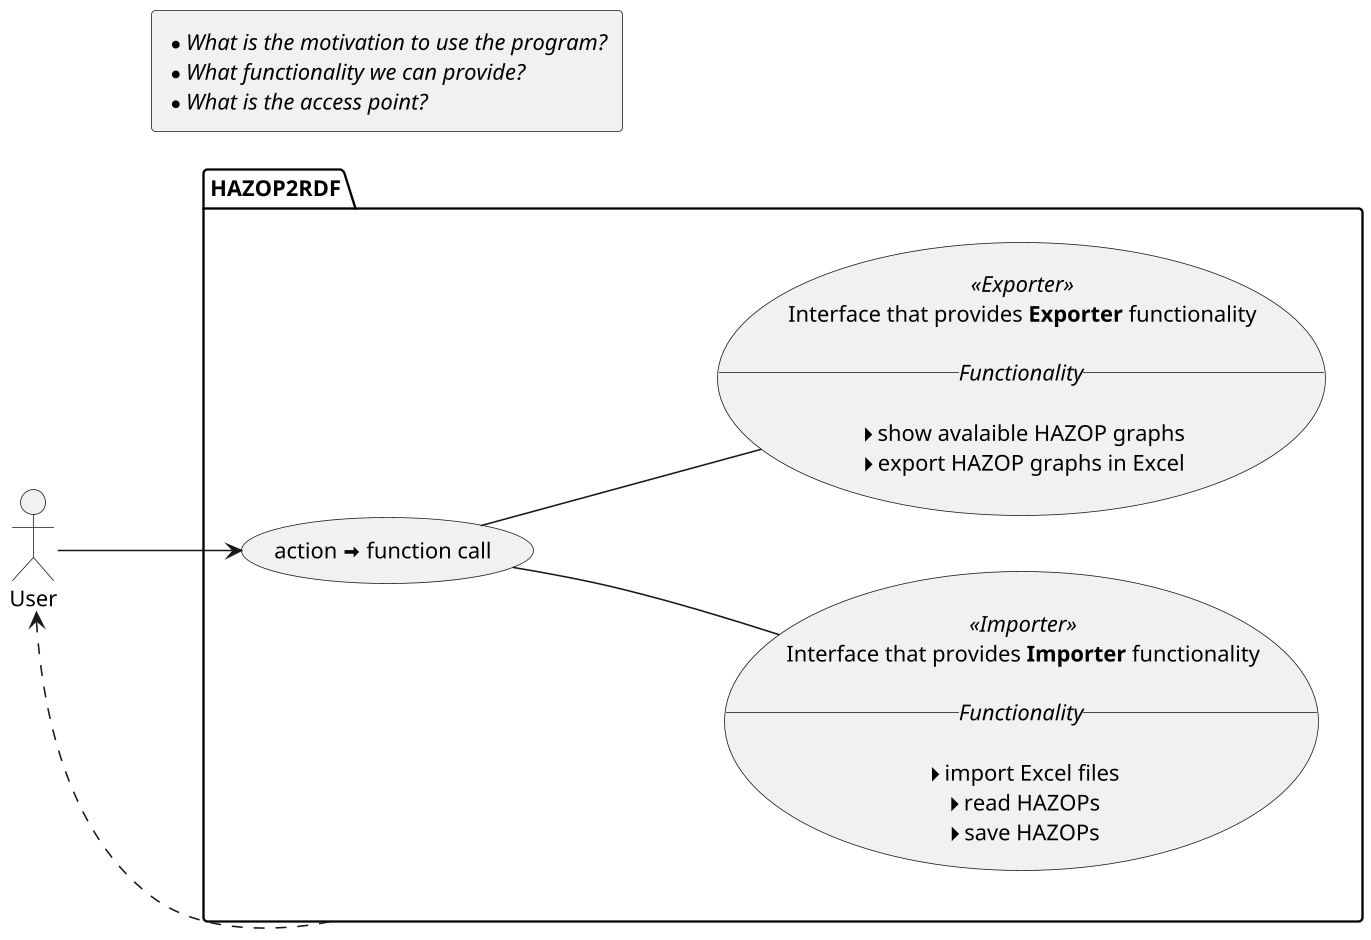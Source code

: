 @startuml
skinparam monochrome true
skinparam dpi 150
skinparam defaultFontSize 14

left to right direction

rectangle QuestionBox as "
* //What is the motivation to use the program?//
* //What functionality we can provide?//
* //What is the access point?//"

actor User

package HAZOP2RDF {
    usecase UserAction as "
    action <&arrow-thick-right> function call"

    usecase Importer << Importer >> as "
    Interface that provides **Importer** functionality\n
    __ ==== Functionality __
    \n<&caret-right>import Excel files
    <&caret-right>read HAZOPs
    <&caret-right>save HAZOPs"

    usecase Exporter << Exporter >> as "
    Interface that provides **Exporter** functionality\n
    __ ==== Functionality __
    \n<&caret-right>show avalaible HAZOP graphs
    <&caret-right>export HAZOP graphs in Excel"
}

QuestionBox -[hidden]up-> User

User --> UserAction
UserAction -- Importer
UserAction -- Exporter
User <.. HAZOP2RDF
@enduml